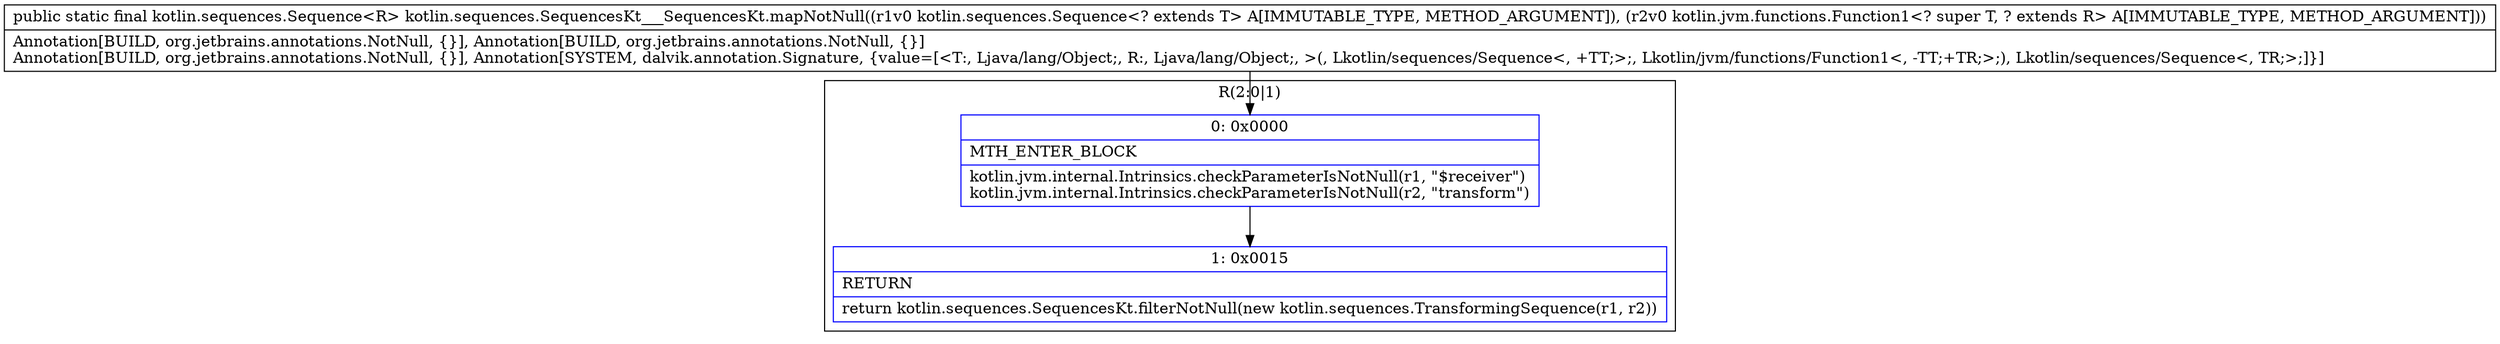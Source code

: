digraph "CFG forkotlin.sequences.SequencesKt___SequencesKt.mapNotNull(Lkotlin\/sequences\/Sequence;Lkotlin\/jvm\/functions\/Function1;)Lkotlin\/sequences\/Sequence;" {
subgraph cluster_Region_660606082 {
label = "R(2:0|1)";
node [shape=record,color=blue];
Node_0 [shape=record,label="{0\:\ 0x0000|MTH_ENTER_BLOCK\l|kotlin.jvm.internal.Intrinsics.checkParameterIsNotNull(r1, \"$receiver\")\lkotlin.jvm.internal.Intrinsics.checkParameterIsNotNull(r2, \"transform\")\l}"];
Node_1 [shape=record,label="{1\:\ 0x0015|RETURN\l|return kotlin.sequences.SequencesKt.filterNotNull(new kotlin.sequences.TransformingSequence(r1, r2))\l}"];
}
MethodNode[shape=record,label="{public static final kotlin.sequences.Sequence\<R\> kotlin.sequences.SequencesKt___SequencesKt.mapNotNull((r1v0 kotlin.sequences.Sequence\<? extends T\> A[IMMUTABLE_TYPE, METHOD_ARGUMENT]), (r2v0 kotlin.jvm.functions.Function1\<? super T, ? extends R\> A[IMMUTABLE_TYPE, METHOD_ARGUMENT]))  | Annotation[BUILD, org.jetbrains.annotations.NotNull, \{\}], Annotation[BUILD, org.jetbrains.annotations.NotNull, \{\}]\lAnnotation[BUILD, org.jetbrains.annotations.NotNull, \{\}], Annotation[SYSTEM, dalvik.annotation.Signature, \{value=[\<T:, Ljava\/lang\/Object;, R:, Ljava\/lang\/Object;, \>(, Lkotlin\/sequences\/Sequence\<, +TT;\>;, Lkotlin\/jvm\/functions\/Function1\<, \-TT;+TR;\>;), Lkotlin\/sequences\/Sequence\<, TR;\>;]\}]\l}"];
MethodNode -> Node_0;
Node_0 -> Node_1;
}

